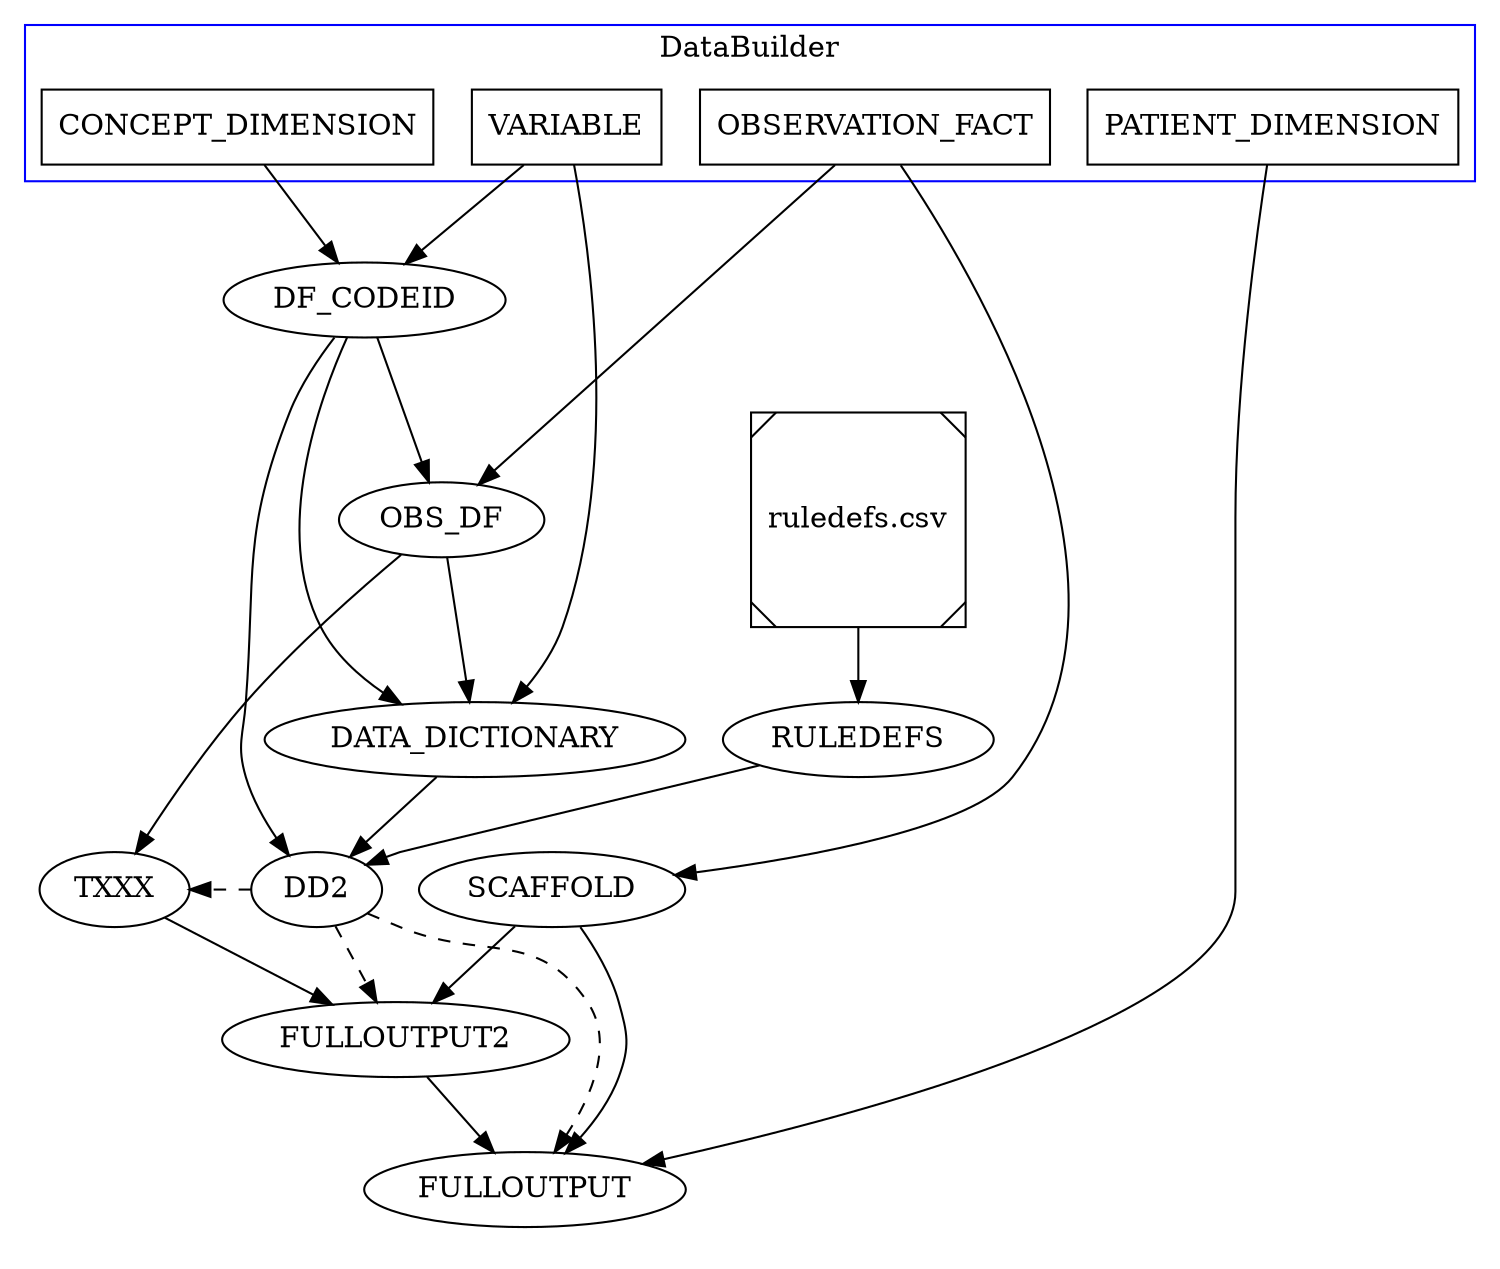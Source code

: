 digraph df {
subgraph cluster_db {label=DataBuilder; color=blue; node [shape=rectangle]; OBSERVATION_FACT; CONCEPT_DIMENSION; PATIENT_DIMENSION; VARIABLE; }
subgraph cluster_df {label=DataFinisher; style=invis; SCAFFOLD; DF_CODEID; OBS_DF; DD2; DATA_DICTIONARY; FULLOUTPUT2; FULLOUTPUT;}
RULEDEFS_FILE [label="ruledefs.csv",shape=Msquare];
RULEDEFS_FILE -> RULEDEFS;
OBSERVATION_FACT -> {OBS_DF,SCAFFOLD};
VARIABLE -> {DF_CODEID,DATA_DICTIONARY};
CONCEPT_DIMENSION -> DF_CODEID;
PATIENT_DIMENSION -> FULLOUTPUT;
RULEDEFS -> DD2;
DF_CODEID -> {OBS_DF,DATA_DICTIONARY,DD2};
DATA_DICTIONARY -> DD2;
OBS_DF -> {DATA_DICTIONARY,TXXX};
SCAFFOLD -> {FULLOUTPUT2,FULLOUTPUT};
TXXX -> FULLOUTPUT2 -> FULLOUTPUT;
DD2 -> {TXXX,FULLOUTPUT2,FULLOUTPUT} [style=dashed];

}
